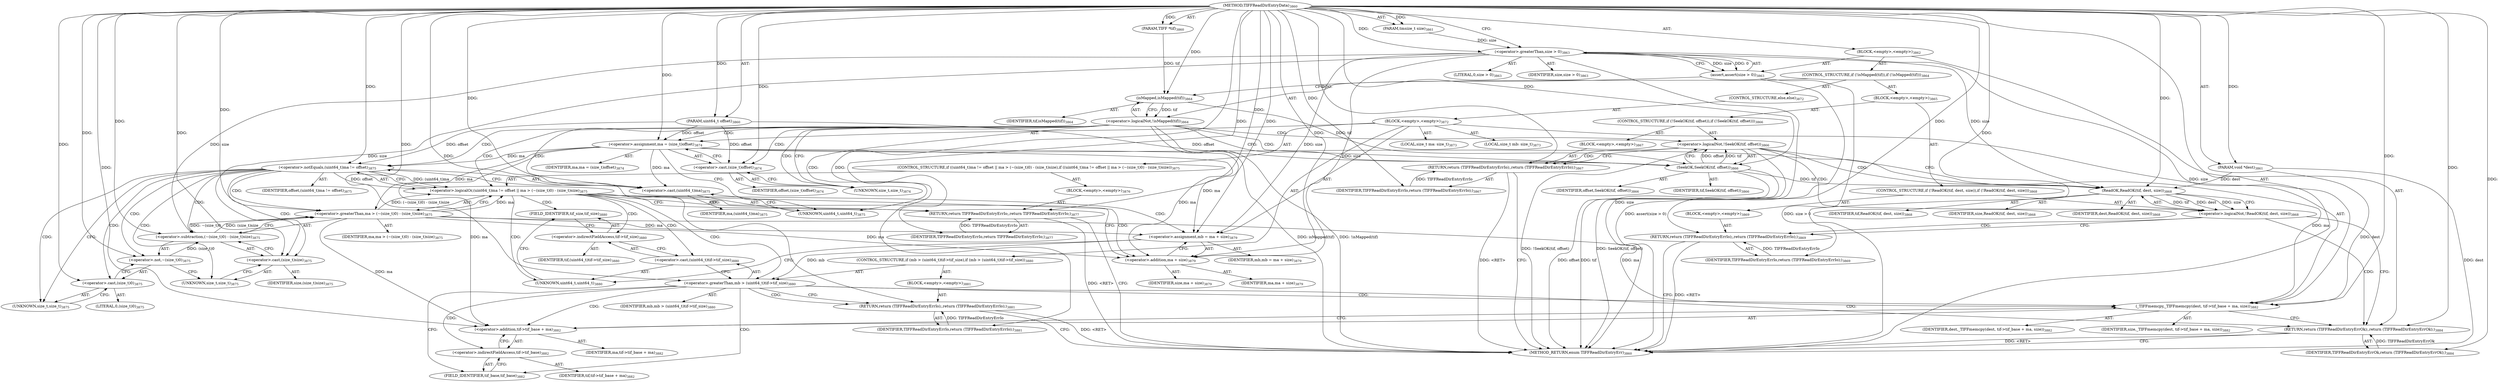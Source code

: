 digraph "TIFFReadDirEntryData" {  
"87997" [label = <(METHOD,TIFFReadDirEntryData)<SUB>3860</SUB>> ]
"87998" [label = <(PARAM,TIFF *tif)<SUB>3860</SUB>> ]
"87999" [label = <(PARAM,uint64_t offset)<SUB>3860</SUB>> ]
"88000" [label = <(PARAM,tmsize_t size)<SUB>3861</SUB>> ]
"88001" [label = <(PARAM,void *dest)<SUB>3861</SUB>> ]
"88002" [label = <(BLOCK,&lt;empty&gt;,&lt;empty&gt;)<SUB>3862</SUB>> ]
"88003" [label = <(assert,assert(size &gt; 0))<SUB>3863</SUB>> ]
"88004" [label = <(&lt;operator&gt;.greaterThan,size &gt; 0)<SUB>3863</SUB>> ]
"88005" [label = <(IDENTIFIER,size,size &gt; 0)<SUB>3863</SUB>> ]
"88006" [label = <(LITERAL,0,size &gt; 0)<SUB>3863</SUB>> ]
"88007" [label = <(CONTROL_STRUCTURE,if (!isMapped(tif)),if (!isMapped(tif)))<SUB>3864</SUB>> ]
"88008" [label = <(&lt;operator&gt;.logicalNot,!isMapped(tif))<SUB>3864</SUB>> ]
"88009" [label = <(isMapped,isMapped(tif))<SUB>3864</SUB>> ]
"88010" [label = <(IDENTIFIER,tif,isMapped(tif))<SUB>3864</SUB>> ]
"88011" [label = <(BLOCK,&lt;empty&gt;,&lt;empty&gt;)<SUB>3865</SUB>> ]
"88012" [label = <(CONTROL_STRUCTURE,if (!SeekOK(tif, offset)),if (!SeekOK(tif, offset)))<SUB>3866</SUB>> ]
"88013" [label = <(&lt;operator&gt;.logicalNot,!SeekOK(tif, offset))<SUB>3866</SUB>> ]
"88014" [label = <(SeekOK,SeekOK(tif, offset))<SUB>3866</SUB>> ]
"88015" [label = <(IDENTIFIER,tif,SeekOK(tif, offset))<SUB>3866</SUB>> ]
"88016" [label = <(IDENTIFIER,offset,SeekOK(tif, offset))<SUB>3866</SUB>> ]
"88017" [label = <(BLOCK,&lt;empty&gt;,&lt;empty&gt;)<SUB>3867</SUB>> ]
"88018" [label = <(RETURN,return (TIFFReadDirEntryErrIo);,return (TIFFReadDirEntryErrIo);)<SUB>3867</SUB>> ]
"88019" [label = <(IDENTIFIER,TIFFReadDirEntryErrIo,return (TIFFReadDirEntryErrIo);)<SUB>3867</SUB>> ]
"88020" [label = <(CONTROL_STRUCTURE,if (!ReadOK(tif, dest, size)),if (!ReadOK(tif, dest, size)))<SUB>3868</SUB>> ]
"88021" [label = <(&lt;operator&gt;.logicalNot,!ReadOK(tif, dest, size))<SUB>3868</SUB>> ]
"88022" [label = <(ReadOK,ReadOK(tif, dest, size))<SUB>3868</SUB>> ]
"88023" [label = <(IDENTIFIER,tif,ReadOK(tif, dest, size))<SUB>3868</SUB>> ]
"88024" [label = <(IDENTIFIER,dest,ReadOK(tif, dest, size))<SUB>3868</SUB>> ]
"88025" [label = <(IDENTIFIER,size,ReadOK(tif, dest, size))<SUB>3868</SUB>> ]
"88026" [label = <(BLOCK,&lt;empty&gt;,&lt;empty&gt;)<SUB>3869</SUB>> ]
"88027" [label = <(RETURN,return (TIFFReadDirEntryErrIo);,return (TIFFReadDirEntryErrIo);)<SUB>3869</SUB>> ]
"88028" [label = <(IDENTIFIER,TIFFReadDirEntryErrIo,return (TIFFReadDirEntryErrIo);)<SUB>3869</SUB>> ]
"88029" [label = <(CONTROL_STRUCTURE,else,else)<SUB>3872</SUB>> ]
"88030" [label = <(BLOCK,&lt;empty&gt;,&lt;empty&gt;)<SUB>3872</SUB>> ]
"88031" [label = <(LOCAL,size_t ma: size_t)<SUB>3873</SUB>> ]
"88032" [label = <(LOCAL,size_t mb: size_t)<SUB>3873</SUB>> ]
"88033" [label = <(&lt;operator&gt;.assignment,ma = (size_t)offset)<SUB>3874</SUB>> ]
"88034" [label = <(IDENTIFIER,ma,ma = (size_t)offset)<SUB>3874</SUB>> ]
"88035" [label = <(&lt;operator&gt;.cast,(size_t)offset)<SUB>3874</SUB>> ]
"88036" [label = <(UNKNOWN,size_t,size_t)<SUB>3874</SUB>> ]
"88037" [label = <(IDENTIFIER,offset,(size_t)offset)<SUB>3874</SUB>> ]
"88038" [label = <(CONTROL_STRUCTURE,if ((uint64_t)ma != offset || ma &gt; (~(size_t)0) - (size_t)size),if ((uint64_t)ma != offset || ma &gt; (~(size_t)0) - (size_t)size))<SUB>3875</SUB>> ]
"88039" [label = <(&lt;operator&gt;.logicalOr,(uint64_t)ma != offset || ma &gt; (~(size_t)0) - (size_t)size)<SUB>3875</SUB>> ]
"88040" [label = <(&lt;operator&gt;.notEquals,(uint64_t)ma != offset)<SUB>3875</SUB>> ]
"88041" [label = <(&lt;operator&gt;.cast,(uint64_t)ma)<SUB>3875</SUB>> ]
"88042" [label = <(UNKNOWN,uint64_t,uint64_t)<SUB>3875</SUB>> ]
"88043" [label = <(IDENTIFIER,ma,(uint64_t)ma)<SUB>3875</SUB>> ]
"88044" [label = <(IDENTIFIER,offset,(uint64_t)ma != offset)<SUB>3875</SUB>> ]
"88045" [label = <(&lt;operator&gt;.greaterThan,ma &gt; (~(size_t)0) - (size_t)size)<SUB>3875</SUB>> ]
"88046" [label = <(IDENTIFIER,ma,ma &gt; (~(size_t)0) - (size_t)size)<SUB>3875</SUB>> ]
"88047" [label = <(&lt;operator&gt;.subtraction,(~(size_t)0) - (size_t)size)<SUB>3875</SUB>> ]
"88048" [label = <(&lt;operator&gt;.not,~(size_t)0)<SUB>3875</SUB>> ]
"88049" [label = <(&lt;operator&gt;.cast,(size_t)0)<SUB>3875</SUB>> ]
"88050" [label = <(UNKNOWN,size_t,size_t)<SUB>3875</SUB>> ]
"88051" [label = <(LITERAL,0,(size_t)0)<SUB>3875</SUB>> ]
"88052" [label = <(&lt;operator&gt;.cast,(size_t)size)<SUB>3875</SUB>> ]
"88053" [label = <(UNKNOWN,size_t,size_t)<SUB>3875</SUB>> ]
"88054" [label = <(IDENTIFIER,size,(size_t)size)<SUB>3875</SUB>> ]
"88055" [label = <(BLOCK,&lt;empty&gt;,&lt;empty&gt;)<SUB>3876</SUB>> ]
"88056" [label = <(RETURN,return TIFFReadDirEntryErrIo;,return TIFFReadDirEntryErrIo;)<SUB>3877</SUB>> ]
"88057" [label = <(IDENTIFIER,TIFFReadDirEntryErrIo,return TIFFReadDirEntryErrIo;)<SUB>3877</SUB>> ]
"88058" [label = <(&lt;operator&gt;.assignment,mb = ma + size)<SUB>3879</SUB>> ]
"88059" [label = <(IDENTIFIER,mb,mb = ma + size)<SUB>3879</SUB>> ]
"88060" [label = <(&lt;operator&gt;.addition,ma + size)<SUB>3879</SUB>> ]
"88061" [label = <(IDENTIFIER,ma,ma + size)<SUB>3879</SUB>> ]
"88062" [label = <(IDENTIFIER,size,ma + size)<SUB>3879</SUB>> ]
"88063" [label = <(CONTROL_STRUCTURE,if (mb &gt; (uint64_t)tif-&gt;tif_size),if (mb &gt; (uint64_t)tif-&gt;tif_size))<SUB>3880</SUB>> ]
"88064" [label = <(&lt;operator&gt;.greaterThan,mb &gt; (uint64_t)tif-&gt;tif_size)<SUB>3880</SUB>> ]
"88065" [label = <(IDENTIFIER,mb,mb &gt; (uint64_t)tif-&gt;tif_size)<SUB>3880</SUB>> ]
"88066" [label = <(&lt;operator&gt;.cast,(uint64_t)tif-&gt;tif_size)<SUB>3880</SUB>> ]
"88067" [label = <(UNKNOWN,uint64_t,uint64_t)<SUB>3880</SUB>> ]
"88068" [label = <(&lt;operator&gt;.indirectFieldAccess,tif-&gt;tif_size)<SUB>3880</SUB>> ]
"88069" [label = <(IDENTIFIER,tif,(uint64_t)tif-&gt;tif_size)<SUB>3880</SUB>> ]
"88070" [label = <(FIELD_IDENTIFIER,tif_size,tif_size)<SUB>3880</SUB>> ]
"88071" [label = <(BLOCK,&lt;empty&gt;,&lt;empty&gt;)<SUB>3881</SUB>> ]
"88072" [label = <(RETURN,return (TIFFReadDirEntryErrIo);,return (TIFFReadDirEntryErrIo);)<SUB>3881</SUB>> ]
"88073" [label = <(IDENTIFIER,TIFFReadDirEntryErrIo,return (TIFFReadDirEntryErrIo);)<SUB>3881</SUB>> ]
"88074" [label = <(_TIFFmemcpy,_TIFFmemcpy(dest, tif-&gt;tif_base + ma, size))<SUB>3882</SUB>> ]
"88075" [label = <(IDENTIFIER,dest,_TIFFmemcpy(dest, tif-&gt;tif_base + ma, size))<SUB>3882</SUB>> ]
"88076" [label = <(&lt;operator&gt;.addition,tif-&gt;tif_base + ma)<SUB>3882</SUB>> ]
"88077" [label = <(&lt;operator&gt;.indirectFieldAccess,tif-&gt;tif_base)<SUB>3882</SUB>> ]
"88078" [label = <(IDENTIFIER,tif,tif-&gt;tif_base + ma)<SUB>3882</SUB>> ]
"88079" [label = <(FIELD_IDENTIFIER,tif_base,tif_base)<SUB>3882</SUB>> ]
"88080" [label = <(IDENTIFIER,ma,tif-&gt;tif_base + ma)<SUB>3882</SUB>> ]
"88081" [label = <(IDENTIFIER,size,_TIFFmemcpy(dest, tif-&gt;tif_base + ma, size))<SUB>3882</SUB>> ]
"88082" [label = <(RETURN,return (TIFFReadDirEntryErrOk);,return (TIFFReadDirEntryErrOk);)<SUB>3884</SUB>> ]
"88083" [label = <(IDENTIFIER,TIFFReadDirEntryErrOk,return (TIFFReadDirEntryErrOk);)<SUB>3884</SUB>> ]
"88084" [label = <(METHOD_RETURN,enum TIFFReadDirEntryErr)<SUB>3860</SUB>> ]
  "87997" -> "87998"  [ label = "AST: "] 
  "87997" -> "87999"  [ label = "AST: "] 
  "87997" -> "88000"  [ label = "AST: "] 
  "87997" -> "88001"  [ label = "AST: "] 
  "87997" -> "88002"  [ label = "AST: "] 
  "87997" -> "88084"  [ label = "AST: "] 
  "88002" -> "88003"  [ label = "AST: "] 
  "88002" -> "88007"  [ label = "AST: "] 
  "88002" -> "88082"  [ label = "AST: "] 
  "88003" -> "88004"  [ label = "AST: "] 
  "88004" -> "88005"  [ label = "AST: "] 
  "88004" -> "88006"  [ label = "AST: "] 
  "88007" -> "88008"  [ label = "AST: "] 
  "88007" -> "88011"  [ label = "AST: "] 
  "88007" -> "88029"  [ label = "AST: "] 
  "88008" -> "88009"  [ label = "AST: "] 
  "88009" -> "88010"  [ label = "AST: "] 
  "88011" -> "88012"  [ label = "AST: "] 
  "88011" -> "88020"  [ label = "AST: "] 
  "88012" -> "88013"  [ label = "AST: "] 
  "88012" -> "88017"  [ label = "AST: "] 
  "88013" -> "88014"  [ label = "AST: "] 
  "88014" -> "88015"  [ label = "AST: "] 
  "88014" -> "88016"  [ label = "AST: "] 
  "88017" -> "88018"  [ label = "AST: "] 
  "88018" -> "88019"  [ label = "AST: "] 
  "88020" -> "88021"  [ label = "AST: "] 
  "88020" -> "88026"  [ label = "AST: "] 
  "88021" -> "88022"  [ label = "AST: "] 
  "88022" -> "88023"  [ label = "AST: "] 
  "88022" -> "88024"  [ label = "AST: "] 
  "88022" -> "88025"  [ label = "AST: "] 
  "88026" -> "88027"  [ label = "AST: "] 
  "88027" -> "88028"  [ label = "AST: "] 
  "88029" -> "88030"  [ label = "AST: "] 
  "88030" -> "88031"  [ label = "AST: "] 
  "88030" -> "88032"  [ label = "AST: "] 
  "88030" -> "88033"  [ label = "AST: "] 
  "88030" -> "88038"  [ label = "AST: "] 
  "88030" -> "88058"  [ label = "AST: "] 
  "88030" -> "88063"  [ label = "AST: "] 
  "88030" -> "88074"  [ label = "AST: "] 
  "88033" -> "88034"  [ label = "AST: "] 
  "88033" -> "88035"  [ label = "AST: "] 
  "88035" -> "88036"  [ label = "AST: "] 
  "88035" -> "88037"  [ label = "AST: "] 
  "88038" -> "88039"  [ label = "AST: "] 
  "88038" -> "88055"  [ label = "AST: "] 
  "88039" -> "88040"  [ label = "AST: "] 
  "88039" -> "88045"  [ label = "AST: "] 
  "88040" -> "88041"  [ label = "AST: "] 
  "88040" -> "88044"  [ label = "AST: "] 
  "88041" -> "88042"  [ label = "AST: "] 
  "88041" -> "88043"  [ label = "AST: "] 
  "88045" -> "88046"  [ label = "AST: "] 
  "88045" -> "88047"  [ label = "AST: "] 
  "88047" -> "88048"  [ label = "AST: "] 
  "88047" -> "88052"  [ label = "AST: "] 
  "88048" -> "88049"  [ label = "AST: "] 
  "88049" -> "88050"  [ label = "AST: "] 
  "88049" -> "88051"  [ label = "AST: "] 
  "88052" -> "88053"  [ label = "AST: "] 
  "88052" -> "88054"  [ label = "AST: "] 
  "88055" -> "88056"  [ label = "AST: "] 
  "88056" -> "88057"  [ label = "AST: "] 
  "88058" -> "88059"  [ label = "AST: "] 
  "88058" -> "88060"  [ label = "AST: "] 
  "88060" -> "88061"  [ label = "AST: "] 
  "88060" -> "88062"  [ label = "AST: "] 
  "88063" -> "88064"  [ label = "AST: "] 
  "88063" -> "88071"  [ label = "AST: "] 
  "88064" -> "88065"  [ label = "AST: "] 
  "88064" -> "88066"  [ label = "AST: "] 
  "88066" -> "88067"  [ label = "AST: "] 
  "88066" -> "88068"  [ label = "AST: "] 
  "88068" -> "88069"  [ label = "AST: "] 
  "88068" -> "88070"  [ label = "AST: "] 
  "88071" -> "88072"  [ label = "AST: "] 
  "88072" -> "88073"  [ label = "AST: "] 
  "88074" -> "88075"  [ label = "AST: "] 
  "88074" -> "88076"  [ label = "AST: "] 
  "88074" -> "88081"  [ label = "AST: "] 
  "88076" -> "88077"  [ label = "AST: "] 
  "88076" -> "88080"  [ label = "AST: "] 
  "88077" -> "88078"  [ label = "AST: "] 
  "88077" -> "88079"  [ label = "AST: "] 
  "88082" -> "88083"  [ label = "AST: "] 
  "88003" -> "88009"  [ label = "CFG: "] 
  "88082" -> "88084"  [ label = "CFG: "] 
  "88004" -> "88003"  [ label = "CFG: "] 
  "88008" -> "88014"  [ label = "CFG: "] 
  "88008" -> "88036"  [ label = "CFG: "] 
  "88009" -> "88008"  [ label = "CFG: "] 
  "88013" -> "88018"  [ label = "CFG: "] 
  "88013" -> "88022"  [ label = "CFG: "] 
  "88021" -> "88027"  [ label = "CFG: "] 
  "88021" -> "88082"  [ label = "CFG: "] 
  "88033" -> "88042"  [ label = "CFG: "] 
  "88058" -> "88067"  [ label = "CFG: "] 
  "88074" -> "88082"  [ label = "CFG: "] 
  "88014" -> "88013"  [ label = "CFG: "] 
  "88018" -> "88084"  [ label = "CFG: "] 
  "88022" -> "88021"  [ label = "CFG: "] 
  "88027" -> "88084"  [ label = "CFG: "] 
  "88035" -> "88033"  [ label = "CFG: "] 
  "88039" -> "88056"  [ label = "CFG: "] 
  "88039" -> "88060"  [ label = "CFG: "] 
  "88060" -> "88058"  [ label = "CFG: "] 
  "88064" -> "88072"  [ label = "CFG: "] 
  "88064" -> "88079"  [ label = "CFG: "] 
  "88076" -> "88074"  [ label = "CFG: "] 
  "88036" -> "88035"  [ label = "CFG: "] 
  "88040" -> "88039"  [ label = "CFG: "] 
  "88040" -> "88050"  [ label = "CFG: "] 
  "88045" -> "88039"  [ label = "CFG: "] 
  "88056" -> "88084"  [ label = "CFG: "] 
  "88066" -> "88064"  [ label = "CFG: "] 
  "88072" -> "88084"  [ label = "CFG: "] 
  "88077" -> "88076"  [ label = "CFG: "] 
  "88041" -> "88040"  [ label = "CFG: "] 
  "88047" -> "88045"  [ label = "CFG: "] 
  "88067" -> "88070"  [ label = "CFG: "] 
  "88068" -> "88066"  [ label = "CFG: "] 
  "88079" -> "88077"  [ label = "CFG: "] 
  "88042" -> "88041"  [ label = "CFG: "] 
  "88048" -> "88053"  [ label = "CFG: "] 
  "88052" -> "88047"  [ label = "CFG: "] 
  "88070" -> "88068"  [ label = "CFG: "] 
  "88049" -> "88048"  [ label = "CFG: "] 
  "88053" -> "88052"  [ label = "CFG: "] 
  "88050" -> "88049"  [ label = "CFG: "] 
  "87997" -> "88004"  [ label = "CFG: "] 
  "88027" -> "88084"  [ label = "DDG: &lt;RET&gt;"] 
  "88056" -> "88084"  [ label = "DDG: &lt;RET&gt;"] 
  "88072" -> "88084"  [ label = "DDG: &lt;RET&gt;"] 
  "88018" -> "88084"  [ label = "DDG: &lt;RET&gt;"] 
  "88082" -> "88084"  [ label = "DDG: &lt;RET&gt;"] 
  "88001" -> "88084"  [ label = "DDG: dest"] 
  "88004" -> "88084"  [ label = "DDG: size"] 
  "88003" -> "88084"  [ label = "DDG: size &gt; 0"] 
  "88003" -> "88084"  [ label = "DDG: assert(size &gt; 0)"] 
  "88008" -> "88084"  [ label = "DDG: isMapped(tif)"] 
  "88008" -> "88084"  [ label = "DDG: !isMapped(tif)"] 
  "88014" -> "88084"  [ label = "DDG: tif"] 
  "88014" -> "88084"  [ label = "DDG: offset"] 
  "88013" -> "88084"  [ label = "DDG: SeekOK(tif, offset)"] 
  "88013" -> "88084"  [ label = "DDG: !SeekOK(tif, offset)"] 
  "87997" -> "87998"  [ label = "DDG: "] 
  "87997" -> "87999"  [ label = "DDG: "] 
  "87997" -> "88000"  [ label = "DDG: "] 
  "87997" -> "88001"  [ label = "DDG: "] 
  "88083" -> "88082"  [ label = "DDG: TIFFReadDirEntryErrOk"] 
  "87997" -> "88082"  [ label = "DDG: "] 
  "88004" -> "88003"  [ label = "DDG: size"] 
  "88004" -> "88003"  [ label = "DDG: 0"] 
  "87997" -> "88083"  [ label = "DDG: "] 
  "88000" -> "88004"  [ label = "DDG: size"] 
  "87997" -> "88004"  [ label = "DDG: "] 
  "88009" -> "88008"  [ label = "DDG: tif"] 
  "87998" -> "88009"  [ label = "DDG: tif"] 
  "87997" -> "88009"  [ label = "DDG: "] 
  "87999" -> "88033"  [ label = "DDG: offset"] 
  "87997" -> "88033"  [ label = "DDG: "] 
  "88045" -> "88058"  [ label = "DDG: ma"] 
  "87997" -> "88058"  [ label = "DDG: "] 
  "88033" -> "88058"  [ label = "DDG: ma"] 
  "88004" -> "88058"  [ label = "DDG: size"] 
  "88014" -> "88013"  [ label = "DDG: tif"] 
  "88014" -> "88013"  [ label = "DDG: offset"] 
  "88019" -> "88018"  [ label = "DDG: TIFFReadDirEntryErrIo"] 
  "87997" -> "88018"  [ label = "DDG: "] 
  "88022" -> "88021"  [ label = "DDG: tif"] 
  "88022" -> "88021"  [ label = "DDG: dest"] 
  "88022" -> "88021"  [ label = "DDG: size"] 
  "88028" -> "88027"  [ label = "DDG: TIFFReadDirEntryErrIo"] 
  "87997" -> "88027"  [ label = "DDG: "] 
  "88001" -> "88074"  [ label = "DDG: dest"] 
  "87997" -> "88074"  [ label = "DDG: "] 
  "88045" -> "88074"  [ label = "DDG: ma"] 
  "88033" -> "88074"  [ label = "DDG: ma"] 
  "88004" -> "88074"  [ label = "DDG: size"] 
  "88009" -> "88014"  [ label = "DDG: tif"] 
  "87997" -> "88014"  [ label = "DDG: "] 
  "87999" -> "88014"  [ label = "DDG: offset"] 
  "87997" -> "88019"  [ label = "DDG: "] 
  "88014" -> "88022"  [ label = "DDG: tif"] 
  "87997" -> "88022"  [ label = "DDG: "] 
  "88001" -> "88022"  [ label = "DDG: dest"] 
  "88004" -> "88022"  [ label = "DDG: size"] 
  "87997" -> "88028"  [ label = "DDG: "] 
  "87999" -> "88035"  [ label = "DDG: offset"] 
  "87997" -> "88035"  [ label = "DDG: "] 
  "88040" -> "88039"  [ label = "DDG: (uint64_t)ma"] 
  "88040" -> "88039"  [ label = "DDG: offset"] 
  "88045" -> "88039"  [ label = "DDG: ma"] 
  "88045" -> "88039"  [ label = "DDG: (~(size_t)0) - (size_t)size"] 
  "88057" -> "88056"  [ label = "DDG: TIFFReadDirEntryErrIo"] 
  "87997" -> "88056"  [ label = "DDG: "] 
  "88045" -> "88060"  [ label = "DDG: ma"] 
  "87997" -> "88060"  [ label = "DDG: "] 
  "88033" -> "88060"  [ label = "DDG: ma"] 
  "88004" -> "88060"  [ label = "DDG: size"] 
  "88058" -> "88064"  [ label = "DDG: mb"] 
  "87997" -> "88064"  [ label = "DDG: "] 
  "88073" -> "88072"  [ label = "DDG: TIFFReadDirEntryErrIo"] 
  "87997" -> "88072"  [ label = "DDG: "] 
  "87997" -> "88076"  [ label = "DDG: "] 
  "88045" -> "88076"  [ label = "DDG: ma"] 
  "88033" -> "88076"  [ label = "DDG: ma"] 
  "88033" -> "88040"  [ label = "DDG: ma"] 
  "87997" -> "88040"  [ label = "DDG: "] 
  "87999" -> "88040"  [ label = "DDG: offset"] 
  "87997" -> "88045"  [ label = "DDG: "] 
  "88033" -> "88045"  [ label = "DDG: ma"] 
  "88047" -> "88045"  [ label = "DDG: ~(size_t)0"] 
  "88047" -> "88045"  [ label = "DDG: (size_t)size"] 
  "87997" -> "88057"  [ label = "DDG: "] 
  "87997" -> "88073"  [ label = "DDG: "] 
  "88033" -> "88041"  [ label = "DDG: ma"] 
  "87997" -> "88041"  [ label = "DDG: "] 
  "88048" -> "88047"  [ label = "DDG: (size_t)0"] 
  "88004" -> "88047"  [ label = "DDG: size"] 
  "87997" -> "88047"  [ label = "DDG: "] 
  "87997" -> "88048"  [ label = "DDG: "] 
  "88004" -> "88052"  [ label = "DDG: size"] 
  "87997" -> "88052"  [ label = "DDG: "] 
  "87997" -> "88049"  [ label = "DDG: "] 
  "88008" -> "88040"  [ label = "CDG: "] 
  "88008" -> "88036"  [ label = "CDG: "] 
  "88008" -> "88013"  [ label = "CDG: "] 
  "88008" -> "88039"  [ label = "CDG: "] 
  "88008" -> "88042"  [ label = "CDG: "] 
  "88008" -> "88014"  [ label = "CDG: "] 
  "88008" -> "88041"  [ label = "CDG: "] 
  "88008" -> "88035"  [ label = "CDG: "] 
  "88008" -> "88033"  [ label = "CDG: "] 
  "88013" -> "88018"  [ label = "CDG: "] 
  "88013" -> "88022"  [ label = "CDG: "] 
  "88013" -> "88021"  [ label = "CDG: "] 
  "88021" -> "88027"  [ label = "CDG: "] 
  "88021" -> "88082"  [ label = "CDG: "] 
  "88039" -> "88066"  [ label = "CDG: "] 
  "88039" -> "88070"  [ label = "CDG: "] 
  "88039" -> "88058"  [ label = "CDG: "] 
  "88039" -> "88064"  [ label = "CDG: "] 
  "88039" -> "88067"  [ label = "CDG: "] 
  "88039" -> "88060"  [ label = "CDG: "] 
  "88039" -> "88068"  [ label = "CDG: "] 
  "88039" -> "88056"  [ label = "CDG: "] 
  "88064" -> "88072"  [ label = "CDG: "] 
  "88064" -> "88074"  [ label = "CDG: "] 
  "88064" -> "88076"  [ label = "CDG: "] 
  "88064" -> "88079"  [ label = "CDG: "] 
  "88064" -> "88082"  [ label = "CDG: "] 
  "88064" -> "88077"  [ label = "CDG: "] 
  "88040" -> "88045"  [ label = "CDG: "] 
  "88040" -> "88050"  [ label = "CDG: "] 
  "88040" -> "88053"  [ label = "CDG: "] 
  "88040" -> "88048"  [ label = "CDG: "] 
  "88040" -> "88047"  [ label = "CDG: "] 
  "88040" -> "88049"  [ label = "CDG: "] 
  "88040" -> "88052"  [ label = "CDG: "] 
}
